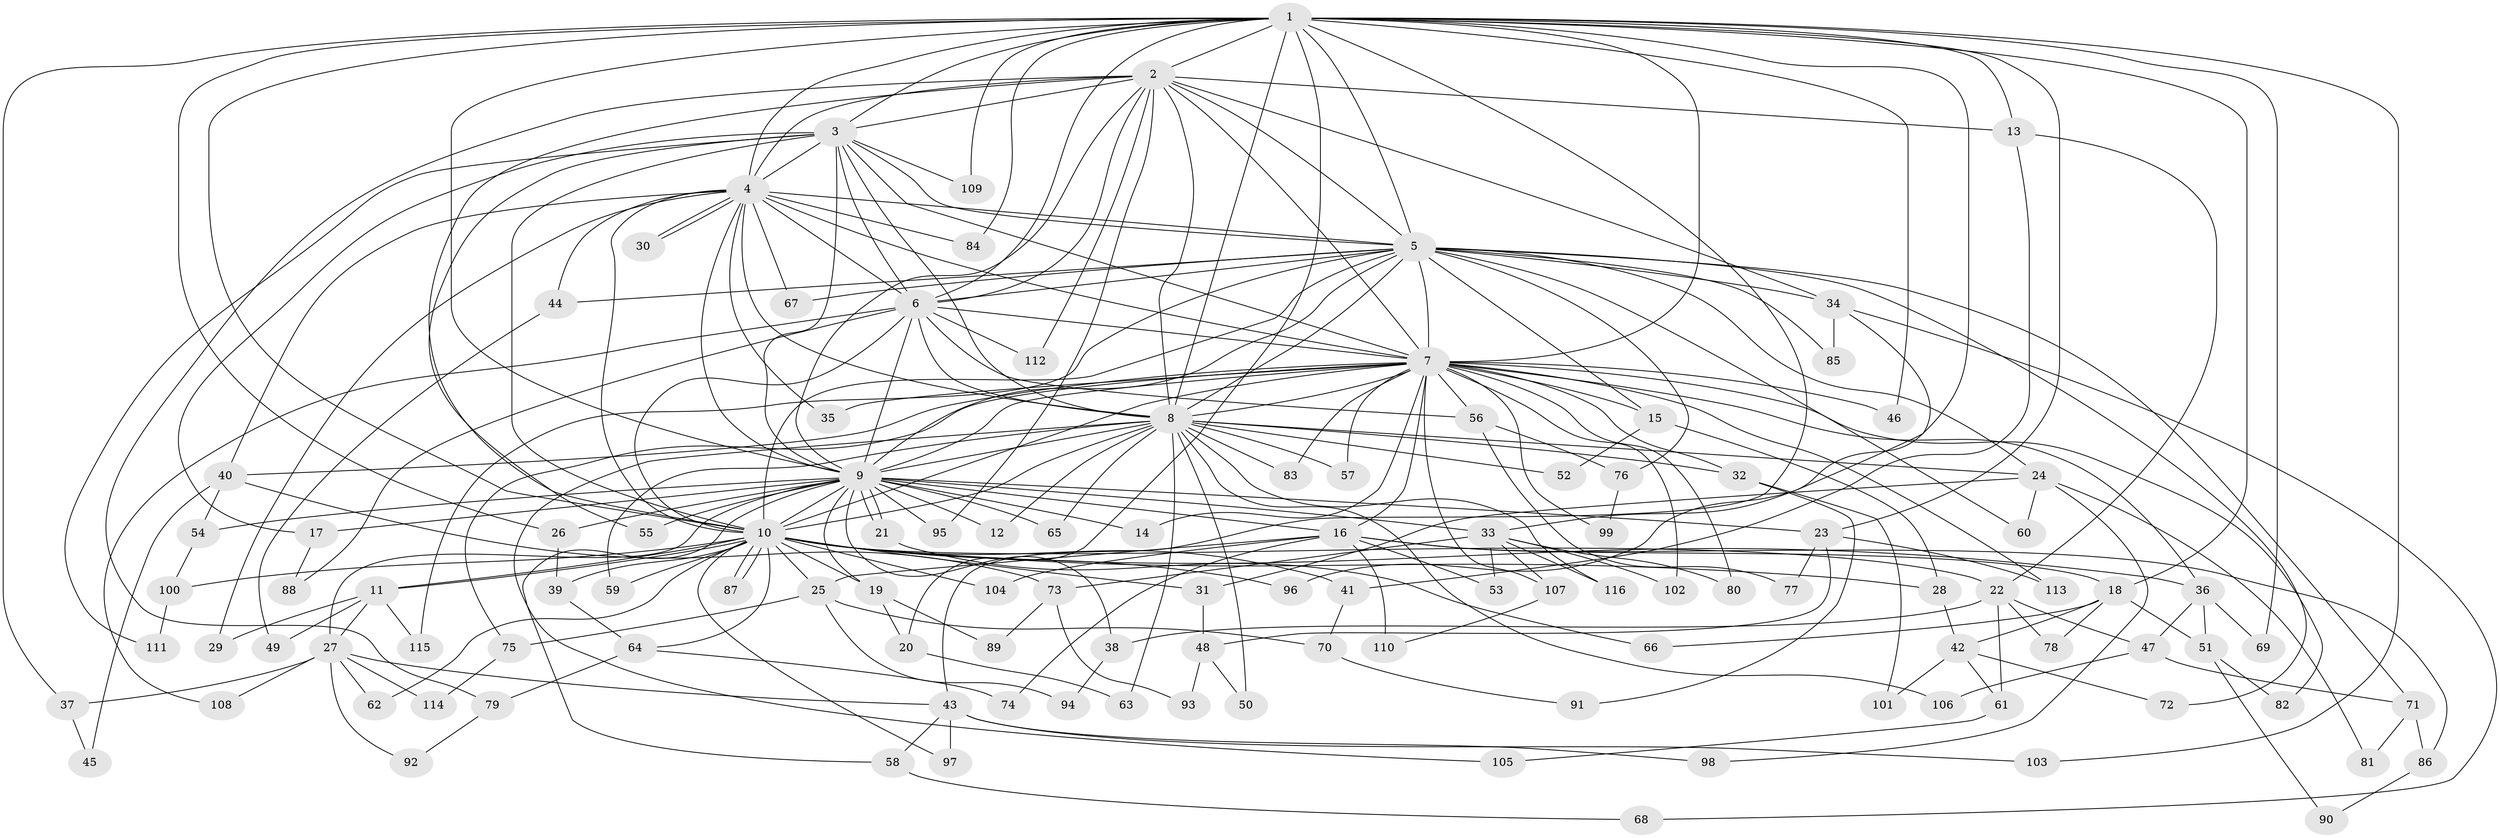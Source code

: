 // Generated by graph-tools (version 1.1) at 2025/11/02/27/25 16:11:01]
// undirected, 116 vertices, 257 edges
graph export_dot {
graph [start="1"]
  node [color=gray90,style=filled];
  1;
  2;
  3;
  4;
  5;
  6;
  7;
  8;
  9;
  10;
  11;
  12;
  13;
  14;
  15;
  16;
  17;
  18;
  19;
  20;
  21;
  22;
  23;
  24;
  25;
  26;
  27;
  28;
  29;
  30;
  31;
  32;
  33;
  34;
  35;
  36;
  37;
  38;
  39;
  40;
  41;
  42;
  43;
  44;
  45;
  46;
  47;
  48;
  49;
  50;
  51;
  52;
  53;
  54;
  55;
  56;
  57;
  58;
  59;
  60;
  61;
  62;
  63;
  64;
  65;
  66;
  67;
  68;
  69;
  70;
  71;
  72;
  73;
  74;
  75;
  76;
  77;
  78;
  79;
  80;
  81;
  82;
  83;
  84;
  85;
  86;
  87;
  88;
  89;
  90;
  91;
  92;
  93;
  94;
  95;
  96;
  97;
  98;
  99;
  100;
  101;
  102;
  103;
  104;
  105;
  106;
  107;
  108;
  109;
  110;
  111;
  112;
  113;
  114;
  115;
  116;
  1 -- 2;
  1 -- 3;
  1 -- 4;
  1 -- 5;
  1 -- 6;
  1 -- 7;
  1 -- 8;
  1 -- 9;
  1 -- 10;
  1 -- 13;
  1 -- 18;
  1 -- 20;
  1 -- 23;
  1 -- 26;
  1 -- 33;
  1 -- 37;
  1 -- 43;
  1 -- 46;
  1 -- 69;
  1 -- 84;
  1 -- 103;
  1 -- 109;
  2 -- 3;
  2 -- 4;
  2 -- 5;
  2 -- 6;
  2 -- 7;
  2 -- 8;
  2 -- 9;
  2 -- 10;
  2 -- 13;
  2 -- 34;
  2 -- 79;
  2 -- 95;
  2 -- 112;
  3 -- 4;
  3 -- 5;
  3 -- 6;
  3 -- 7;
  3 -- 8;
  3 -- 9;
  3 -- 10;
  3 -- 17;
  3 -- 55;
  3 -- 109;
  3 -- 111;
  4 -- 5;
  4 -- 6;
  4 -- 7;
  4 -- 8;
  4 -- 9;
  4 -- 10;
  4 -- 29;
  4 -- 30;
  4 -- 30;
  4 -- 35;
  4 -- 40;
  4 -- 44;
  4 -- 67;
  4 -- 84;
  5 -- 6;
  5 -- 7;
  5 -- 8;
  5 -- 9;
  5 -- 10;
  5 -- 15;
  5 -- 24;
  5 -- 34;
  5 -- 44;
  5 -- 60;
  5 -- 67;
  5 -- 71;
  5 -- 72;
  5 -- 76;
  5 -- 85;
  5 -- 115;
  6 -- 7;
  6 -- 8;
  6 -- 9;
  6 -- 10;
  6 -- 56;
  6 -- 88;
  6 -- 108;
  6 -- 112;
  7 -- 8;
  7 -- 9;
  7 -- 10;
  7 -- 14;
  7 -- 15;
  7 -- 16;
  7 -- 32;
  7 -- 35;
  7 -- 36;
  7 -- 40;
  7 -- 46;
  7 -- 56;
  7 -- 57;
  7 -- 75;
  7 -- 80;
  7 -- 82;
  7 -- 83;
  7 -- 99;
  7 -- 102;
  7 -- 107;
  7 -- 113;
  8 -- 9;
  8 -- 10;
  8 -- 12;
  8 -- 24;
  8 -- 32;
  8 -- 50;
  8 -- 52;
  8 -- 57;
  8 -- 59;
  8 -- 63;
  8 -- 65;
  8 -- 83;
  8 -- 105;
  8 -- 106;
  8 -- 116;
  9 -- 10;
  9 -- 12;
  9 -- 14;
  9 -- 16;
  9 -- 17;
  9 -- 19;
  9 -- 21;
  9 -- 21;
  9 -- 23;
  9 -- 26;
  9 -- 27;
  9 -- 33;
  9 -- 38;
  9 -- 54;
  9 -- 55;
  9 -- 58;
  9 -- 65;
  9 -- 95;
  10 -- 11;
  10 -- 11;
  10 -- 19;
  10 -- 22;
  10 -- 25;
  10 -- 28;
  10 -- 31;
  10 -- 36;
  10 -- 39;
  10 -- 41;
  10 -- 59;
  10 -- 62;
  10 -- 64;
  10 -- 87;
  10 -- 87;
  10 -- 96;
  10 -- 97;
  10 -- 100;
  10 -- 104;
  11 -- 27;
  11 -- 29;
  11 -- 49;
  11 -- 115;
  13 -- 22;
  13 -- 41;
  15 -- 28;
  15 -- 52;
  16 -- 18;
  16 -- 25;
  16 -- 53;
  16 -- 74;
  16 -- 86;
  16 -- 104;
  16 -- 110;
  17 -- 88;
  18 -- 42;
  18 -- 51;
  18 -- 66;
  18 -- 78;
  19 -- 20;
  19 -- 89;
  20 -- 63;
  21 -- 66;
  22 -- 38;
  22 -- 47;
  22 -- 61;
  22 -- 78;
  23 -- 48;
  23 -- 77;
  23 -- 113;
  24 -- 31;
  24 -- 60;
  24 -- 81;
  24 -- 98;
  25 -- 70;
  25 -- 75;
  25 -- 94;
  26 -- 39;
  27 -- 37;
  27 -- 43;
  27 -- 62;
  27 -- 92;
  27 -- 108;
  27 -- 114;
  28 -- 42;
  31 -- 48;
  32 -- 91;
  32 -- 101;
  33 -- 53;
  33 -- 73;
  33 -- 80;
  33 -- 102;
  33 -- 107;
  33 -- 116;
  34 -- 68;
  34 -- 85;
  34 -- 96;
  36 -- 47;
  36 -- 51;
  36 -- 69;
  37 -- 45;
  38 -- 94;
  39 -- 64;
  40 -- 45;
  40 -- 54;
  40 -- 73;
  41 -- 70;
  42 -- 61;
  42 -- 72;
  42 -- 101;
  43 -- 58;
  43 -- 97;
  43 -- 98;
  43 -- 103;
  44 -- 49;
  47 -- 71;
  47 -- 106;
  48 -- 50;
  48 -- 93;
  51 -- 82;
  51 -- 90;
  54 -- 100;
  56 -- 76;
  56 -- 77;
  58 -- 68;
  61 -- 105;
  64 -- 74;
  64 -- 79;
  70 -- 91;
  71 -- 81;
  71 -- 86;
  73 -- 89;
  73 -- 93;
  75 -- 114;
  76 -- 99;
  79 -- 92;
  86 -- 90;
  100 -- 111;
  107 -- 110;
}
